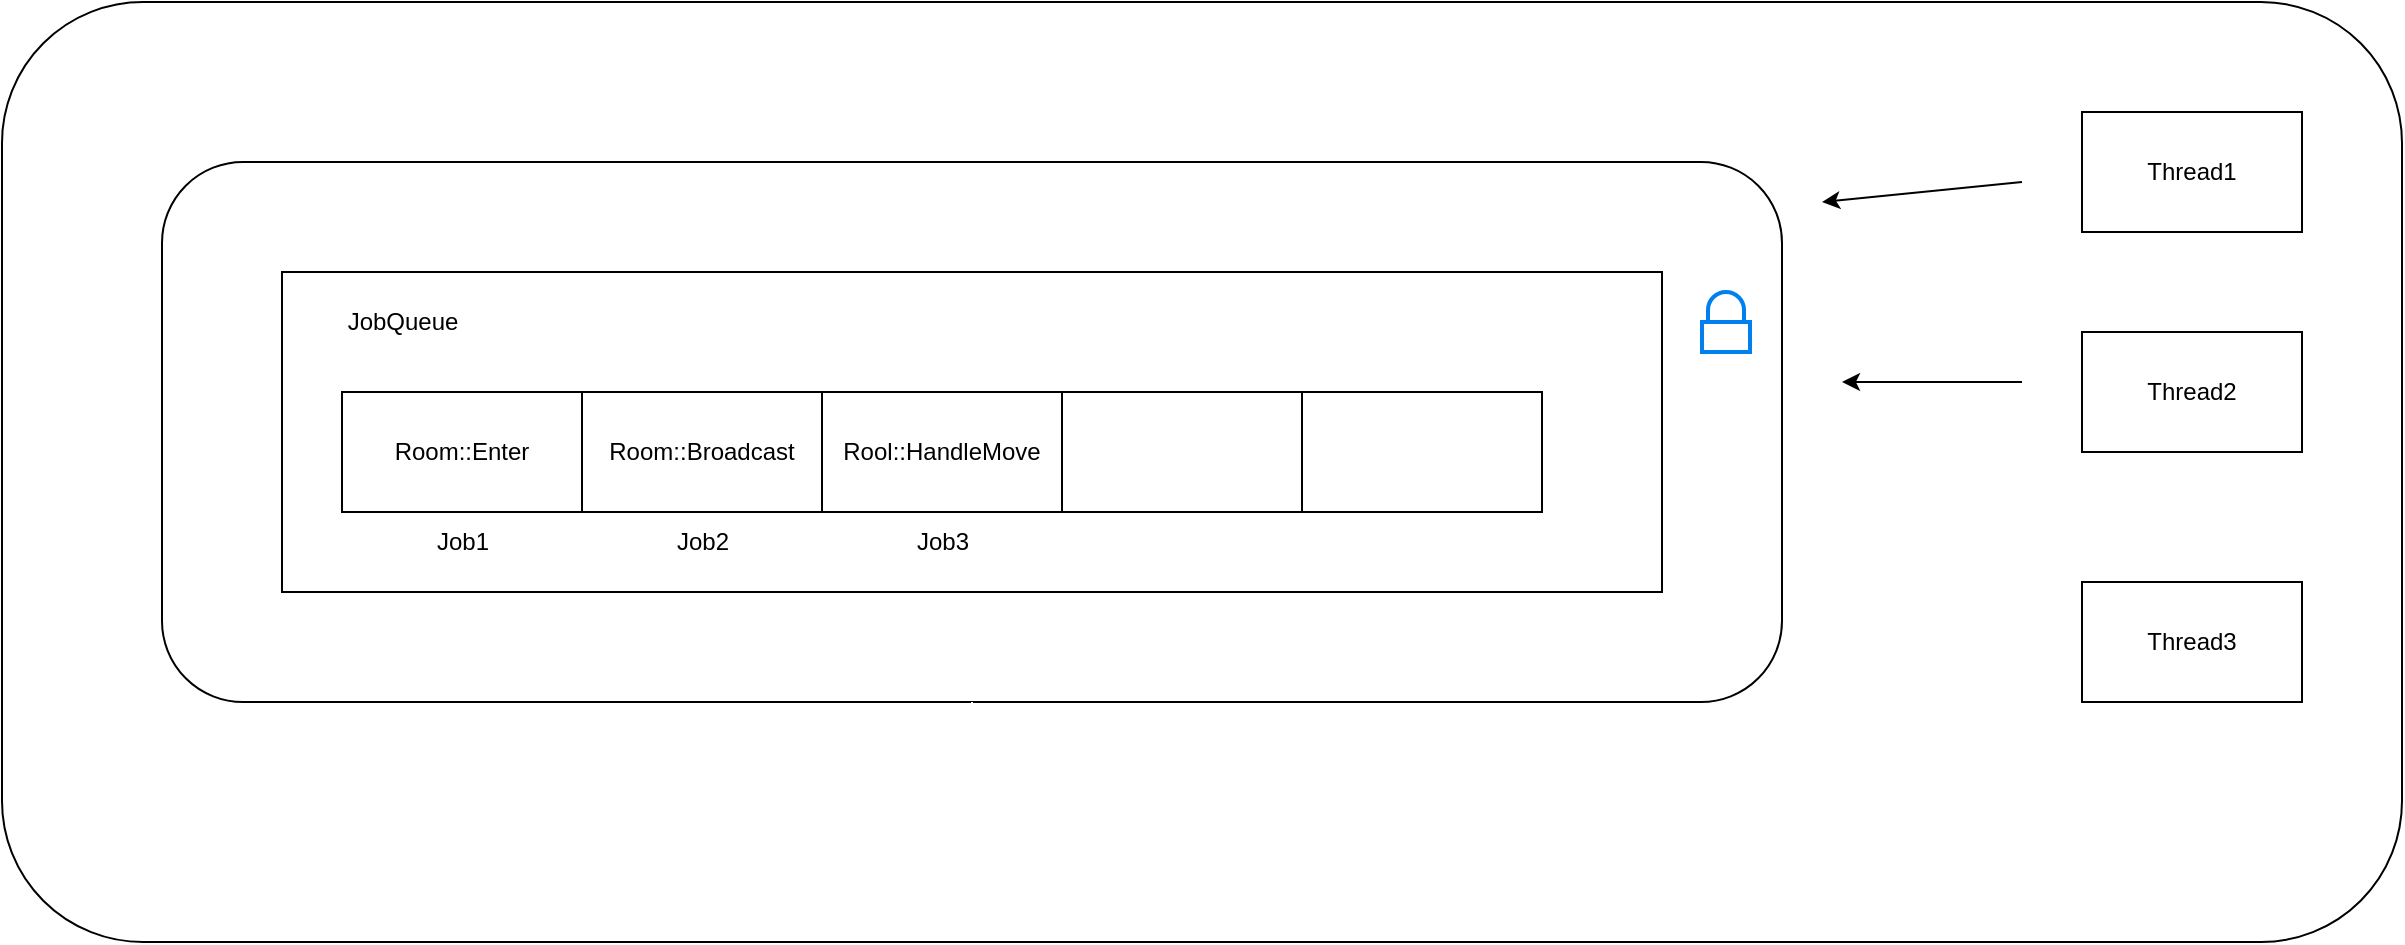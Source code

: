 <mxfile version="26.2.2">
  <diagram name="페이지-1" id="wj5oa-Lt_AdRYN1nhwX_">
    <mxGraphModel dx="1524" dy="880" grid="1" gridSize="10" guides="1" tooltips="1" connect="1" arrows="1" fold="1" page="1" pageScale="1" pageWidth="827" pageHeight="1169" math="0" shadow="0">
      <root>
        <mxCell id="0" />
        <mxCell id="1" parent="0" />
        <mxCell id="6MD3b4W0HPMdXb_hcbAM-99" value="" style="rounded=1;whiteSpace=wrap;html=1;" parent="1" vertex="1">
          <mxGeometry x="80" y="130" width="1200" height="470" as="geometry" />
        </mxCell>
        <mxCell id="6MD3b4W0HPMdXb_hcbAM-19" value="" style="curved=1;endArrow=classic;html=1;rounded=0;fontColor=#000000;strokeColor=light-dark(#000000,#FFFFFF);" parent="1" edge="1">
          <mxGeometry width="50" height="50" relative="1" as="geometry">
            <mxPoint x="1090" y="220" as="sourcePoint" />
            <mxPoint x="990" y="230" as="targetPoint" />
            <Array as="points" />
          </mxGeometry>
        </mxCell>
        <mxCell id="6MD3b4W0HPMdXb_hcbAM-20" value="" style="curved=1;endArrow=classic;html=1;rounded=0;fontColor=#000000;labelBorderColor=#000000;strokeColor=#FFFFFF;" parent="1" edge="1">
          <mxGeometry width="50" height="50" relative="1" as="geometry">
            <mxPoint x="1100" y="450" as="sourcePoint" />
            <mxPoint x="1000" y="430" as="targetPoint" />
            <Array as="points" />
          </mxGeometry>
        </mxCell>
        <mxCell id="6MD3b4W0HPMdXb_hcbAM-21" value="" style="endArrow=classic;html=1;rounded=0;fontColor=#000000;strokeColor=light-dark(#000000,#FFFFFF);" parent="1" edge="1">
          <mxGeometry width="50" height="50" relative="1" as="geometry">
            <mxPoint x="1090" y="320" as="sourcePoint" />
            <mxPoint x="1000" y="320" as="targetPoint" />
          </mxGeometry>
        </mxCell>
        <mxCell id="6MD3b4W0HPMdXb_hcbAM-25" value="&lt;font&gt;Thread3&lt;/font&gt;" style="rounded=0;whiteSpace=wrap;html=1;" parent="1" vertex="1">
          <mxGeometry x="1120" y="420" width="110" height="60" as="geometry" />
        </mxCell>
        <mxCell id="6MD3b4W0HPMdXb_hcbAM-27" value="&lt;font&gt;Thread2&lt;/font&gt;" style="rounded=0;whiteSpace=wrap;html=1;" parent="1" vertex="1">
          <mxGeometry x="1120" y="295" width="110" height="60" as="geometry" />
        </mxCell>
        <mxCell id="6MD3b4W0HPMdXb_hcbAM-28" value="&lt;font&gt;Thread1&lt;/font&gt;" style="rounded=0;whiteSpace=wrap;html=1;" parent="1" vertex="1">
          <mxGeometry x="1120" y="185" width="110" height="60" as="geometry" />
        </mxCell>
        <mxCell id="6MD3b4W0HPMdXb_hcbAM-44" value="" style="rounded=1;whiteSpace=wrap;html=1;" parent="1" vertex="1">
          <mxGeometry x="160" y="210" width="810" height="270" as="geometry" />
        </mxCell>
        <mxCell id="6MD3b4W0HPMdXb_hcbAM-45" value="" style="rounded=0;whiteSpace=wrap;html=1;" parent="1" vertex="1">
          <mxGeometry x="220" y="265" width="690" height="160" as="geometry" />
        </mxCell>
        <mxCell id="6MD3b4W0HPMdXb_hcbAM-46" value="Room::Enter" style="rounded=0;whiteSpace=wrap;html=1;" parent="1" vertex="1">
          <mxGeometry x="250" y="325" width="120" height="60" as="geometry" />
        </mxCell>
        <mxCell id="6MD3b4W0HPMdXb_hcbAM-47" value="Job1" style="text;html=1;align=center;verticalAlign=middle;resizable=0;points=[];autosize=1;strokeColor=none;fillColor=none;" parent="1" vertex="1">
          <mxGeometry x="285" y="385" width="50" height="30" as="geometry" />
        </mxCell>
        <mxCell id="6MD3b4W0HPMdXb_hcbAM-48" value="Room::Broadcast" style="rounded=0;whiteSpace=wrap;html=1;" parent="1" vertex="1">
          <mxGeometry x="370" y="325" width="120" height="60" as="geometry" />
        </mxCell>
        <mxCell id="6MD3b4W0HPMdXb_hcbAM-49" value="Rool::HandleMove" style="rounded=0;whiteSpace=wrap;html=1;" parent="1" vertex="1">
          <mxGeometry x="490" y="325" width="120" height="60" as="geometry" />
        </mxCell>
        <mxCell id="6MD3b4W0HPMdXb_hcbAM-50" value="Job2" style="text;html=1;align=center;verticalAlign=middle;resizable=0;points=[];autosize=1;strokeColor=none;fillColor=none;" parent="1" vertex="1">
          <mxGeometry x="405" y="385" width="50" height="30" as="geometry" />
        </mxCell>
        <mxCell id="6MD3b4W0HPMdXb_hcbAM-51" value="Job3" style="text;html=1;align=center;verticalAlign=middle;resizable=0;points=[];autosize=1;strokeColor=none;fillColor=none;" parent="1" vertex="1">
          <mxGeometry x="525" y="385" width="50" height="30" as="geometry" />
        </mxCell>
        <mxCell id="6MD3b4W0HPMdXb_hcbAM-52" value="" style="rounded=0;whiteSpace=wrap;html=1;" parent="1" vertex="1">
          <mxGeometry x="610" y="325" width="120" height="60" as="geometry" />
        </mxCell>
        <mxCell id="6MD3b4W0HPMdXb_hcbAM-53" value="" style="rounded=0;whiteSpace=wrap;html=1;" parent="1" vertex="1">
          <mxGeometry x="730" y="325" width="120" height="60" as="geometry" />
        </mxCell>
        <mxCell id="6MD3b4W0HPMdXb_hcbAM-54" value="JobQueue" style="text;html=1;align=center;verticalAlign=middle;resizable=0;points=[];autosize=1;strokeColor=none;fillColor=none;" parent="1" vertex="1">
          <mxGeometry x="240" y="275" width="80" height="30" as="geometry" />
        </mxCell>
        <mxCell id="6MD3b4W0HPMdXb_hcbAM-32" value="" style="html=1;verticalLabelPosition=bottom;align=center;labelBackgroundColor=#ffffff;verticalAlign=top;strokeWidth=2;strokeColor=#0080F0;shadow=0;dashed=0;shape=mxgraph.ios7.icons.locked;" parent="1" vertex="1">
          <mxGeometry x="930" y="275" width="24" height="30" as="geometry" />
        </mxCell>
        <mxCell id="SzU25-qbcLqWVqrMCbJU-13" value="" style="curved=1;endArrow=classic;html=1;rounded=0;fontColor=#000000;labelBorderColor=#000000;strokeColor=#FFFFFF;exitX=0.5;exitY=1;exitDx=0;exitDy=0;" edge="1" parent="1" source="6MD3b4W0HPMdXb_hcbAM-44">
          <mxGeometry width="50" height="50" relative="1" as="geometry">
            <mxPoint x="675" y="870" as="sourcePoint" />
            <mxPoint x="565" y="570" as="targetPoint" />
            <Array as="points" />
          </mxGeometry>
        </mxCell>
      </root>
    </mxGraphModel>
  </diagram>
</mxfile>
